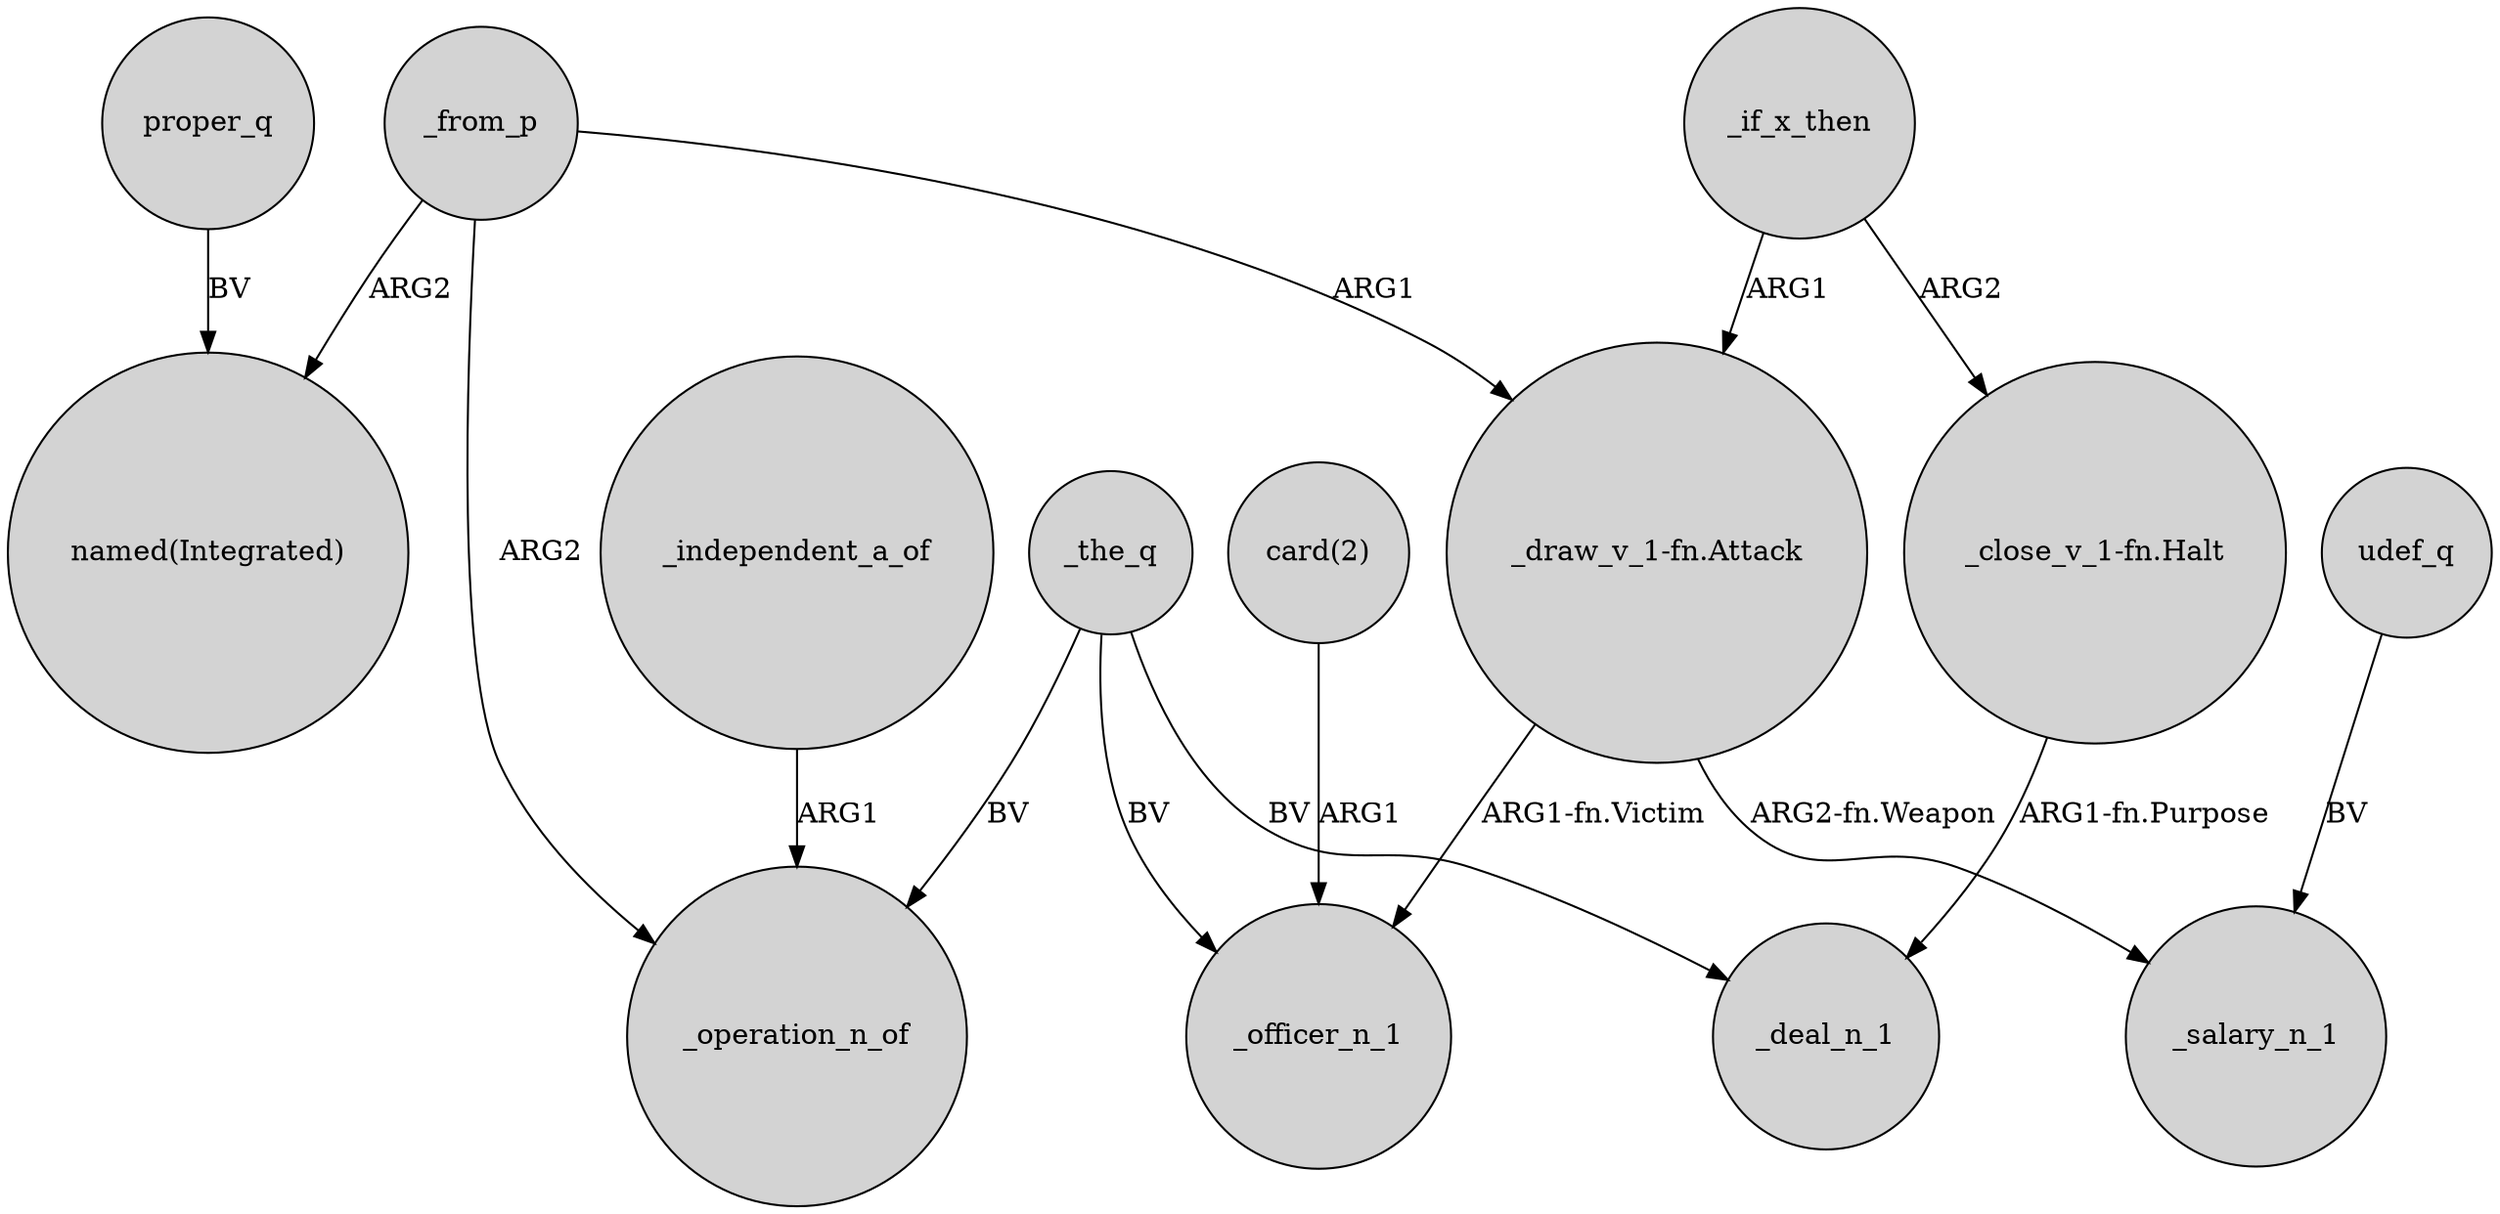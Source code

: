 digraph {
	node [shape=circle style=filled]
	proper_q -> "named(Integrated)" [label=BV]
	_from_p -> "_draw_v_1-fn.Attack" [label=ARG1]
	"card(2)" -> _officer_n_1 [label=ARG1]
	_independent_a_of -> _operation_n_of [label=ARG1]
	_from_p -> "named(Integrated)" [label=ARG2]
	_the_q -> _operation_n_of [label=BV]
	_the_q -> _deal_n_1 [label=BV]
	_the_q -> _officer_n_1 [label=BV]
	_from_p -> _operation_n_of [label=ARG2]
	"_draw_v_1-fn.Attack" -> _salary_n_1 [label="ARG2-fn.Weapon"]
	_if_x_then -> "_close_v_1-fn.Halt" [label=ARG2]
	"_close_v_1-fn.Halt" -> _deal_n_1 [label="ARG1-fn.Purpose"]
	_if_x_then -> "_draw_v_1-fn.Attack" [label=ARG1]
	"_draw_v_1-fn.Attack" -> _officer_n_1 [label="ARG1-fn.Victim"]
	udef_q -> _salary_n_1 [label=BV]
}
